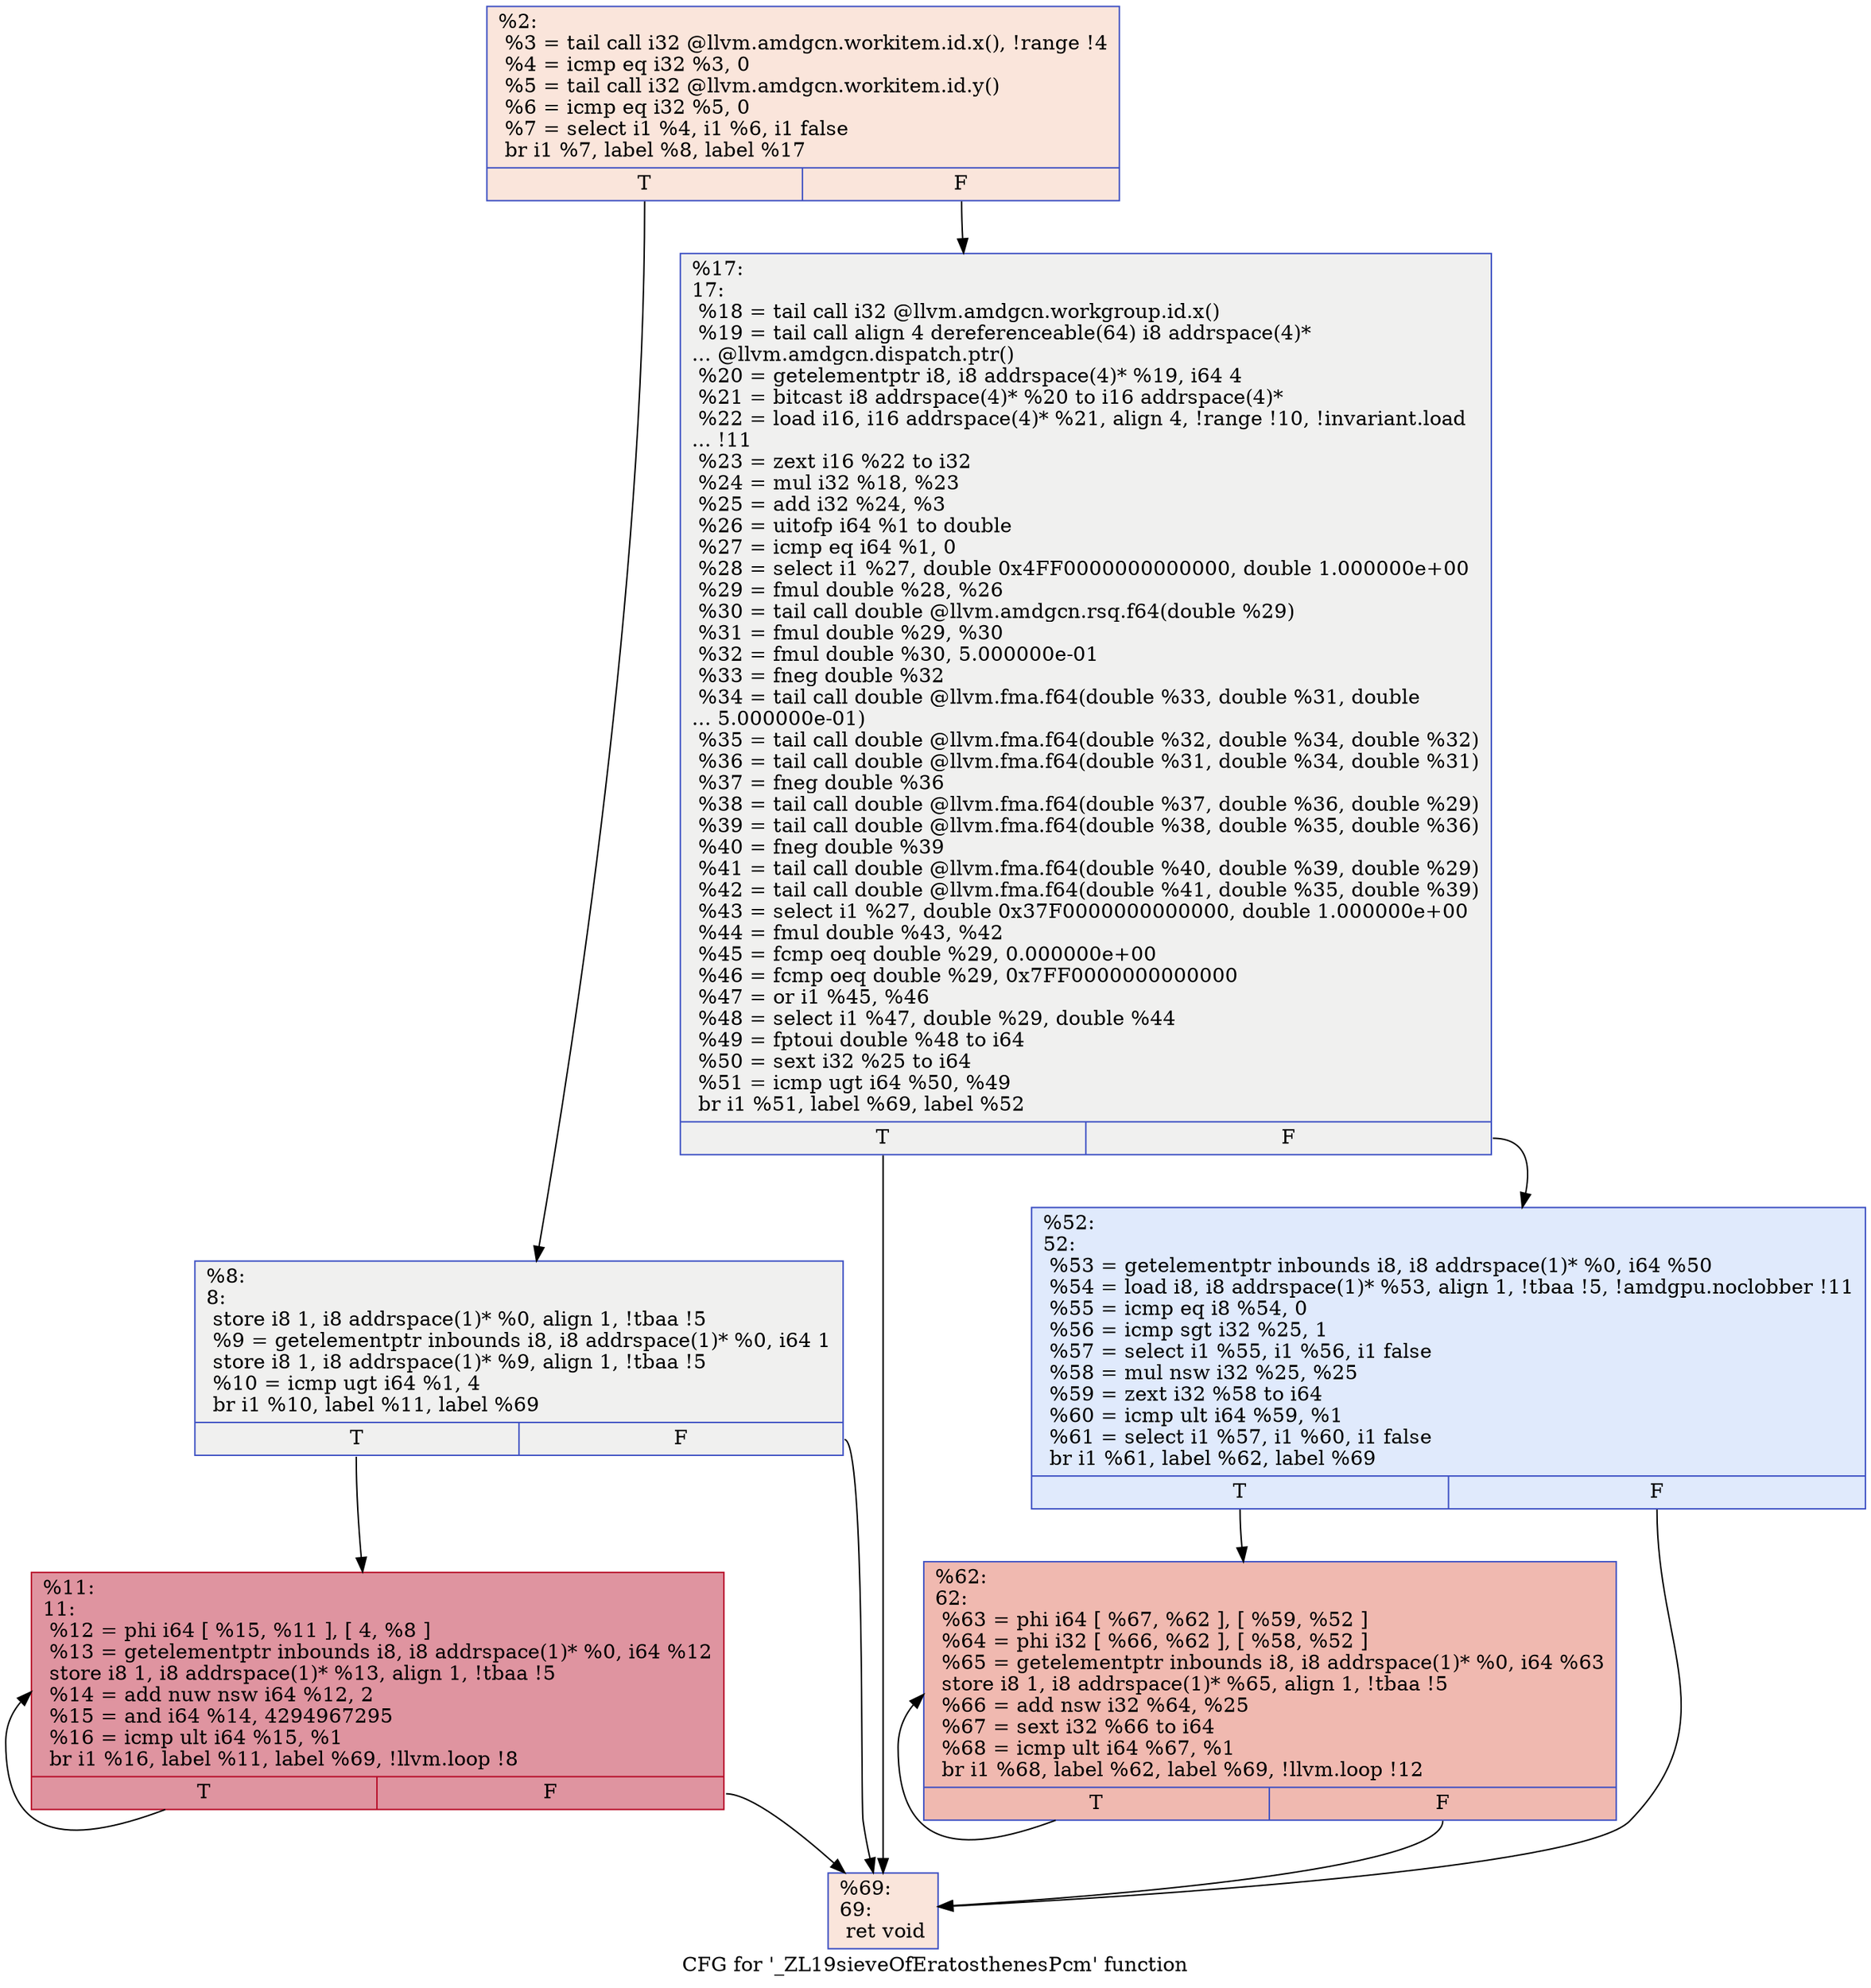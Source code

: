 digraph "CFG for '_ZL19sieveOfEratosthenesPcm' function" {
	label="CFG for '_ZL19sieveOfEratosthenesPcm' function";

	Node0x5444d30 [shape=record,color="#3d50c3ff", style=filled, fillcolor="#f4c5ad70",label="{%2:\l  %3 = tail call i32 @llvm.amdgcn.workitem.id.x(), !range !4\l  %4 = icmp eq i32 %3, 0\l  %5 = tail call i32 @llvm.amdgcn.workitem.id.y()\l  %6 = icmp eq i32 %5, 0\l  %7 = select i1 %4, i1 %6, i1 false\l  br i1 %7, label %8, label %17\l|{<s0>T|<s1>F}}"];
	Node0x5444d30:s0 -> Node0x54464d0;
	Node0x5444d30:s1 -> Node0x5446560;
	Node0x54464d0 [shape=record,color="#3d50c3ff", style=filled, fillcolor="#dedcdb70",label="{%8:\l8:                                                \l  store i8 1, i8 addrspace(1)* %0, align 1, !tbaa !5\l  %9 = getelementptr inbounds i8, i8 addrspace(1)* %0, i64 1\l  store i8 1, i8 addrspace(1)* %9, align 1, !tbaa !5\l  %10 = icmp ugt i64 %1, 4\l  br i1 %10, label %11, label %69\l|{<s0>T|<s1>F}}"];
	Node0x54464d0:s0 -> Node0x5447120;
	Node0x54464d0:s1 -> Node0x54471b0;
	Node0x5447120 [shape=record,color="#b70d28ff", style=filled, fillcolor="#b70d2870",label="{%11:\l11:                                               \l  %12 = phi i64 [ %15, %11 ], [ 4, %8 ]\l  %13 = getelementptr inbounds i8, i8 addrspace(1)* %0, i64 %12\l  store i8 1, i8 addrspace(1)* %13, align 1, !tbaa !5\l  %14 = add nuw nsw i64 %12, 2\l  %15 = and i64 %14, 4294967295\l  %16 = icmp ult i64 %15, %1\l  br i1 %16, label %11, label %69, !llvm.loop !8\l|{<s0>T|<s1>F}}"];
	Node0x5447120:s0 -> Node0x5447120;
	Node0x5447120:s1 -> Node0x54471b0;
	Node0x5446560 [shape=record,color="#3d50c3ff", style=filled, fillcolor="#dedcdb70",label="{%17:\l17:                                               \l  %18 = tail call i32 @llvm.amdgcn.workgroup.id.x()\l  %19 = tail call align 4 dereferenceable(64) i8 addrspace(4)*\l... @llvm.amdgcn.dispatch.ptr()\l  %20 = getelementptr i8, i8 addrspace(4)* %19, i64 4\l  %21 = bitcast i8 addrspace(4)* %20 to i16 addrspace(4)*\l  %22 = load i16, i16 addrspace(4)* %21, align 4, !range !10, !invariant.load\l... !11\l  %23 = zext i16 %22 to i32\l  %24 = mul i32 %18, %23\l  %25 = add i32 %24, %3\l  %26 = uitofp i64 %1 to double\l  %27 = icmp eq i64 %1, 0\l  %28 = select i1 %27, double 0x4FF0000000000000, double 1.000000e+00\l  %29 = fmul double %28, %26\l  %30 = tail call double @llvm.amdgcn.rsq.f64(double %29)\l  %31 = fmul double %29, %30\l  %32 = fmul double %30, 5.000000e-01\l  %33 = fneg double %32\l  %34 = tail call double @llvm.fma.f64(double %33, double %31, double\l... 5.000000e-01)\l  %35 = tail call double @llvm.fma.f64(double %32, double %34, double %32)\l  %36 = tail call double @llvm.fma.f64(double %31, double %34, double %31)\l  %37 = fneg double %36\l  %38 = tail call double @llvm.fma.f64(double %37, double %36, double %29)\l  %39 = tail call double @llvm.fma.f64(double %38, double %35, double %36)\l  %40 = fneg double %39\l  %41 = tail call double @llvm.fma.f64(double %40, double %39, double %29)\l  %42 = tail call double @llvm.fma.f64(double %41, double %35, double %39)\l  %43 = select i1 %27, double 0x37F0000000000000, double 1.000000e+00\l  %44 = fmul double %43, %42\l  %45 = fcmp oeq double %29, 0.000000e+00\l  %46 = fcmp oeq double %29, 0x7FF0000000000000\l  %47 = or i1 %45, %46\l  %48 = select i1 %47, double %29, double %44\l  %49 = fptoui double %48 to i64\l  %50 = sext i32 %25 to i64\l  %51 = icmp ugt i64 %50, %49\l  br i1 %51, label %69, label %52\l|{<s0>T|<s1>F}}"];
	Node0x5446560:s0 -> Node0x54471b0;
	Node0x5446560:s1 -> Node0x544a580;
	Node0x544a580 [shape=record,color="#3d50c3ff", style=filled, fillcolor="#b9d0f970",label="{%52:\l52:                                               \l  %53 = getelementptr inbounds i8, i8 addrspace(1)* %0, i64 %50\l  %54 = load i8, i8 addrspace(1)* %53, align 1, !tbaa !5, !amdgpu.noclobber !11\l  %55 = icmp eq i8 %54, 0\l  %56 = icmp sgt i32 %25, 1\l  %57 = select i1 %55, i1 %56, i1 false\l  %58 = mul nsw i32 %25, %25\l  %59 = zext i32 %58 to i64\l  %60 = icmp ult i64 %59, %1\l  %61 = select i1 %57, i1 %60, i1 false\l  br i1 %61, label %62, label %69\l|{<s0>T|<s1>F}}"];
	Node0x544a580:s0 -> Node0x544b260;
	Node0x544a580:s1 -> Node0x54471b0;
	Node0x544b260 [shape=record,color="#3d50c3ff", style=filled, fillcolor="#de614d70",label="{%62:\l62:                                               \l  %63 = phi i64 [ %67, %62 ], [ %59, %52 ]\l  %64 = phi i32 [ %66, %62 ], [ %58, %52 ]\l  %65 = getelementptr inbounds i8, i8 addrspace(1)* %0, i64 %63\l  store i8 1, i8 addrspace(1)* %65, align 1, !tbaa !5\l  %66 = add nsw i32 %64, %25\l  %67 = sext i32 %66 to i64\l  %68 = icmp ult i64 %67, %1\l  br i1 %68, label %62, label %69, !llvm.loop !12\l|{<s0>T|<s1>F}}"];
	Node0x544b260:s0 -> Node0x544b260;
	Node0x544b260:s1 -> Node0x54471b0;
	Node0x54471b0 [shape=record,color="#3d50c3ff", style=filled, fillcolor="#f4c5ad70",label="{%69:\l69:                                               \l  ret void\l}"];
}

